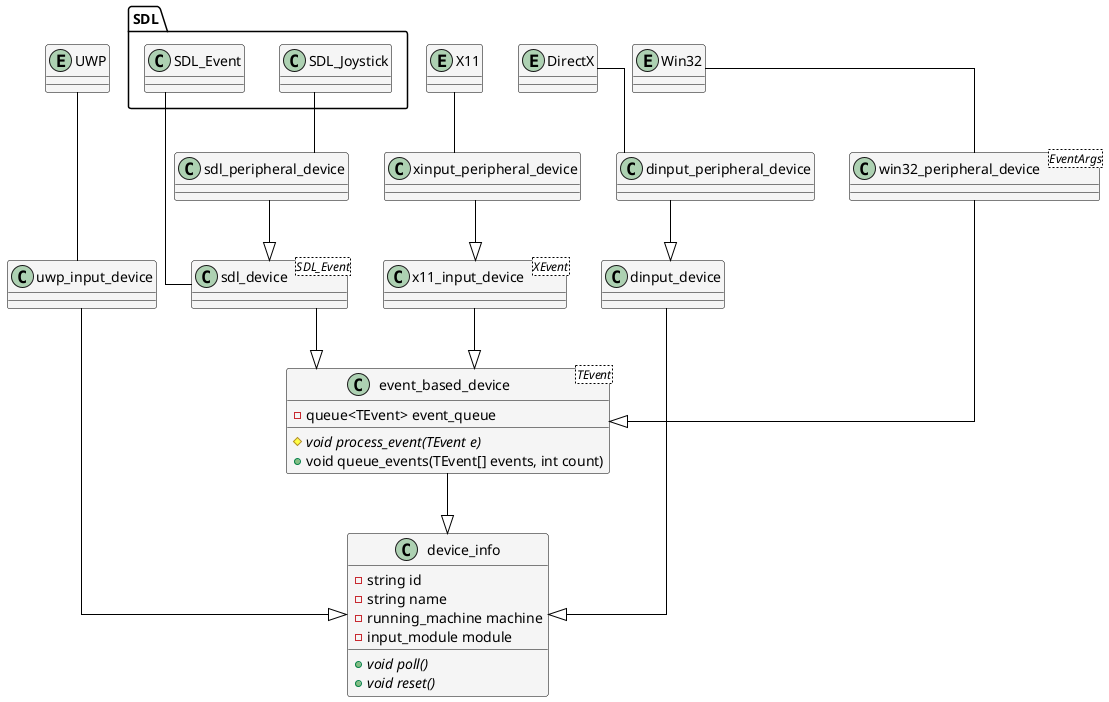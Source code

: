 @startuml

skinparam Shadowing false
skinparam LineType ortho
skinparam ArrowColor black

skinparam class {
    BackgroundColor WhiteSmoke
    BorderColor black
}


together {	
	package SDL {
		class SDL_Event
		class SDL_Joystick
	}
	
	entity Win32
	entity UWP
	entity DirectX
	entity X11
}

together {
	class sdl_peripheral_device
	class dinput_peripheral_device
	class xinput_peripheral_device
		class win32_peripheral_device
}

together {
	class sdl_device
	class dinput_device
	class uwp_input_device
	class x11_input_device
}

class event_based_device<TEvent> {
	-queue<TEvent> event_queue
	{abstract} #void process_event(TEvent e)
	+void queue_events(TEvent[] events, int count)
}

class device_info {
	-string id
	-string name
	-running_machine machine
	-input_module module
	{abstract} +void poll()
	{abstract} +void reset()
}

event_based_device -d-|> device_info

class sdl_device<SDL_Event>

sdl_device -- SDL_Event

sdl_peripheral_device -d-|> sdl_device
sdl_peripheral_device -- SDL_Joystick

uwp_input_device -d-|> device_info

class win32_peripheral_device<EventArgs>

class x11_input_device<XEvent> 
x11_input_device -d-|> event_based_device

xinput_peripheral_device -d-|> x11_input_device

dinput_device -d-|> device_info
dinput_peripheral_device -d-|> dinput_device

sdl_device -d-|> event_based_device
win32_peripheral_device -d-|> event_based_device

X11 -d- xinput_peripheral_device
Win32 -d- win32_peripheral_device
UWP -d- uwp_input_device
DirectX -d- dinput_peripheral_device

@enduml
